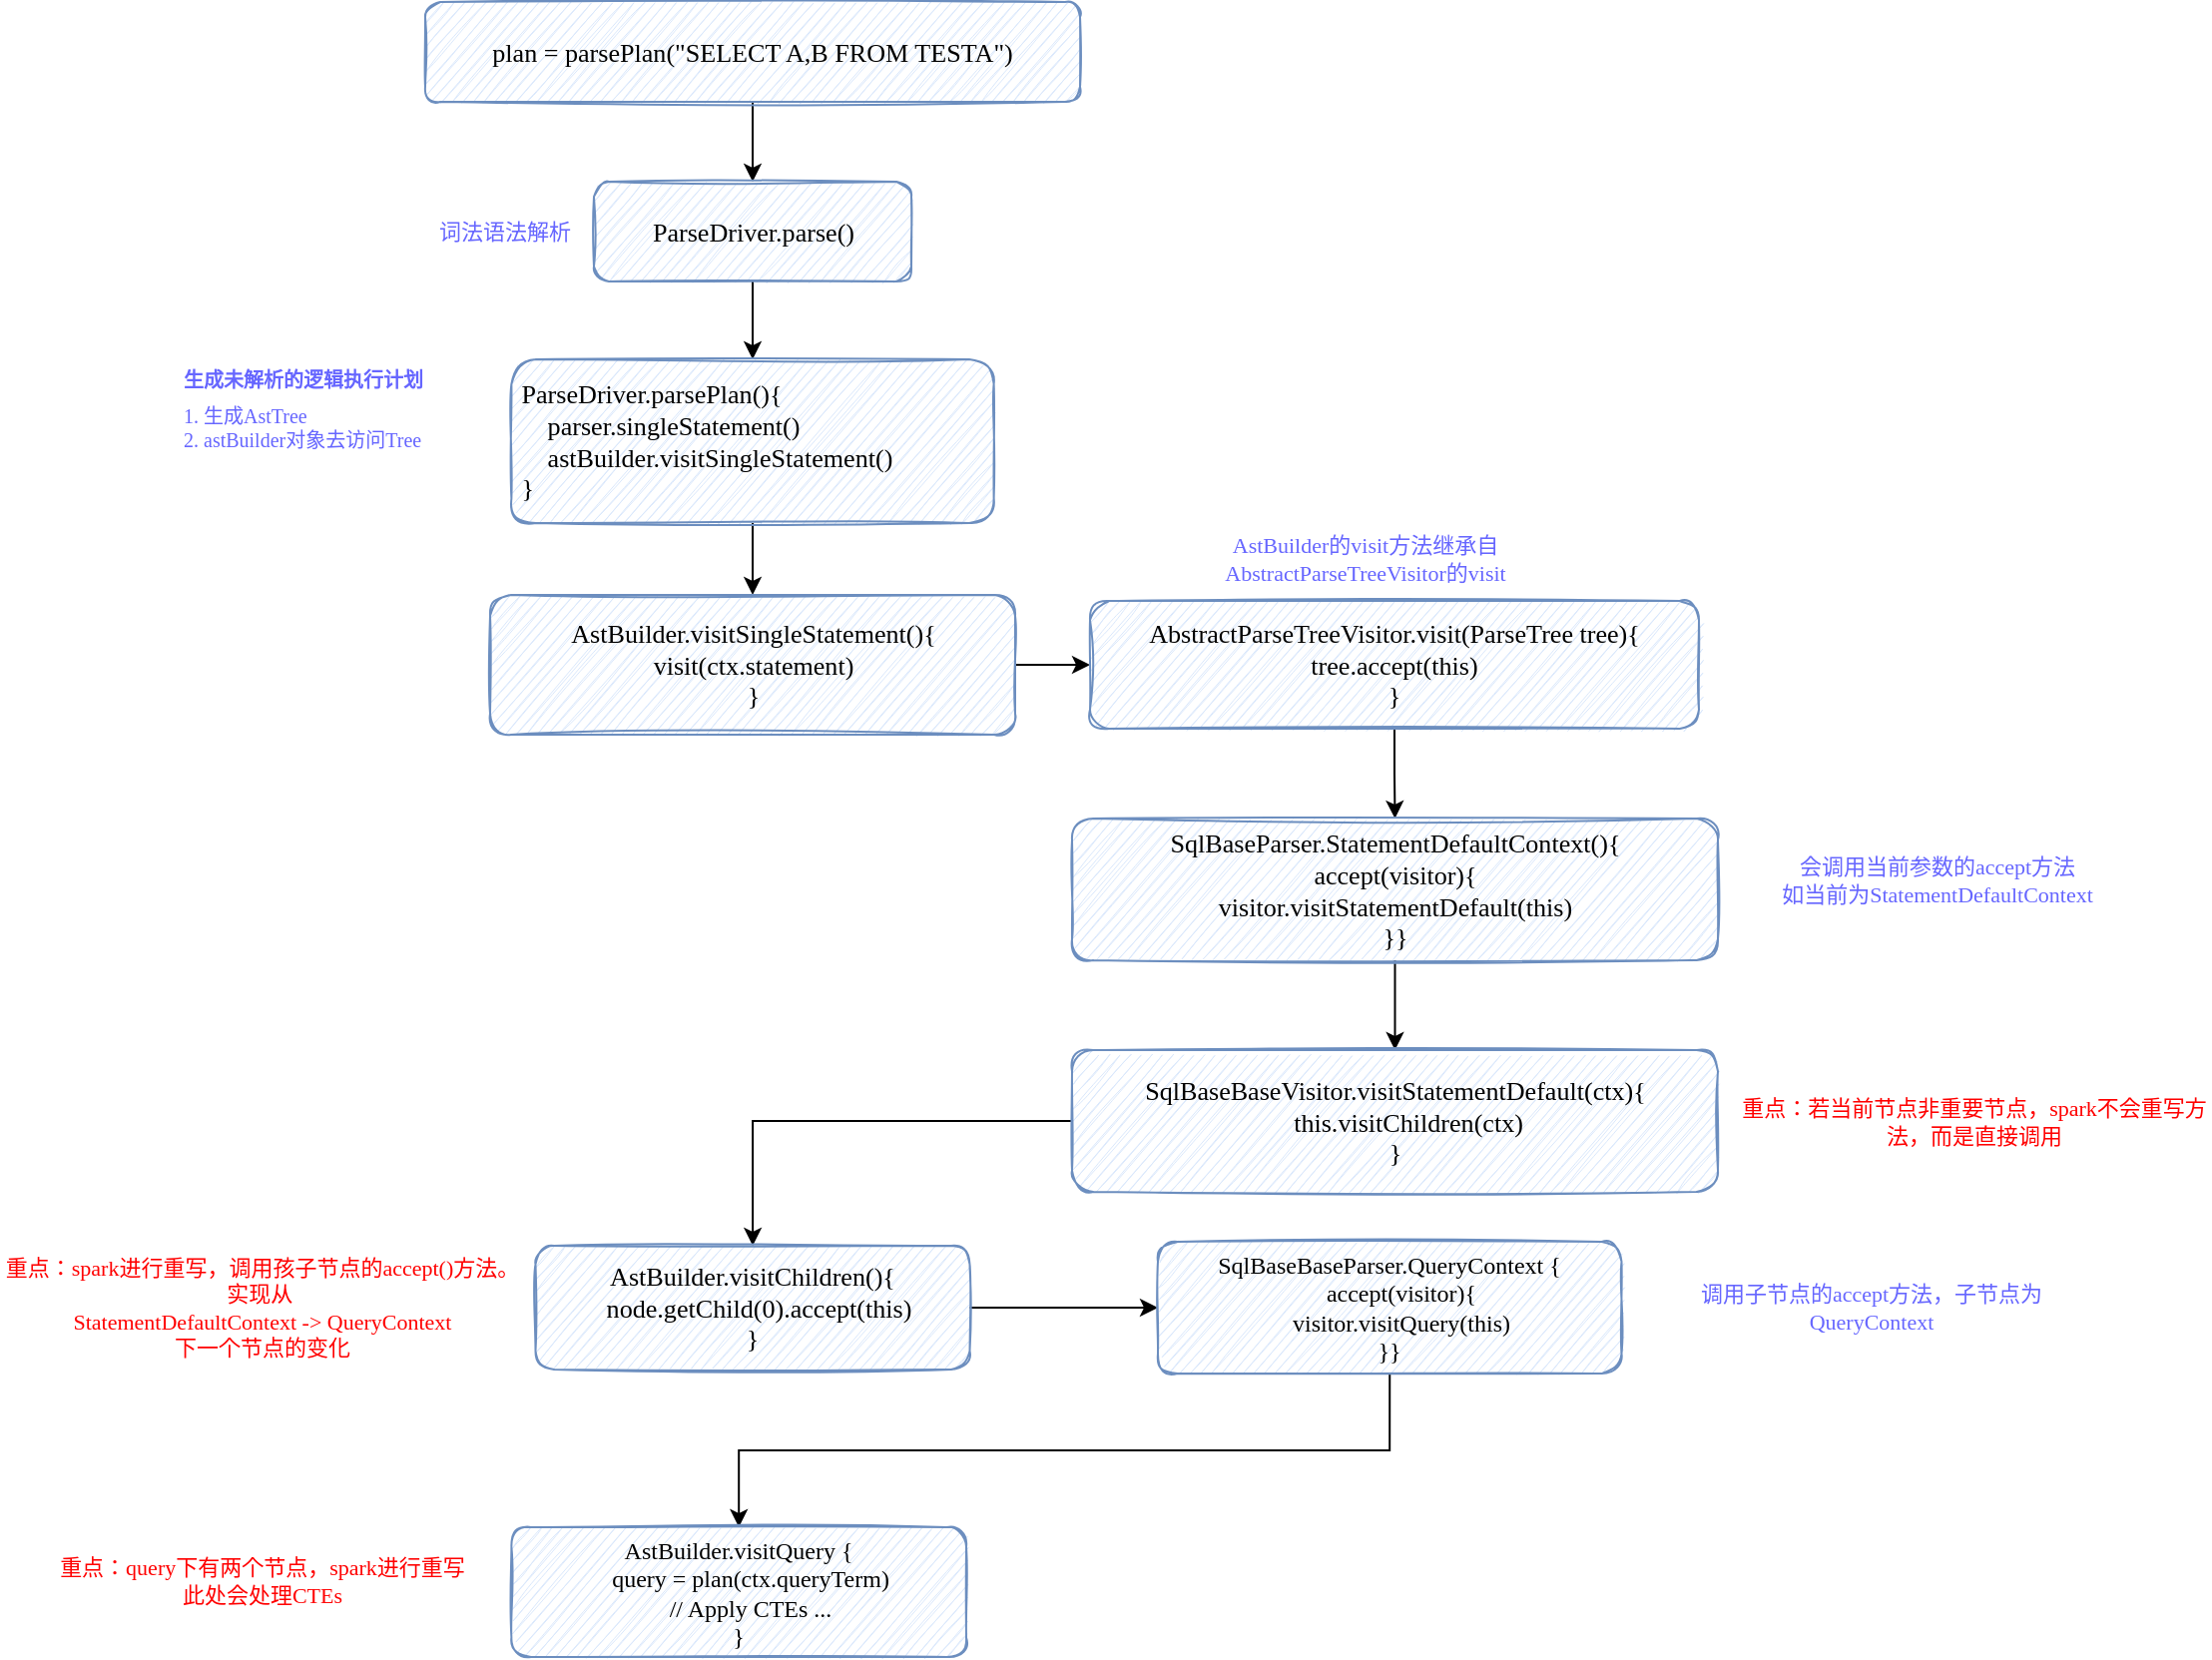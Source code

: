 <mxfile version="17.4.0" type="github">
  <diagram id="_TAUJCwC3Z414NcdCWBq" name="Page-1">
    <mxGraphModel dx="2616" dy="1154" grid="0" gridSize="10" guides="1" tooltips="1" connect="1" arrows="1" fold="1" page="1" pageScale="1" pageWidth="827" pageHeight="1169" math="0" shadow="0">
      <root>
        <mxCell id="0" />
        <mxCell id="1" parent="0" />
        <mxCell id="T3wzXR9VALe59u5OGyin-3" value="" style="edgeStyle=orthogonalEdgeStyle;rounded=0;orthogonalLoop=1;jettySize=auto;html=1;fontColor=default;fontFamily=Comic Sans MS;" edge="1" parent="1" source="T3wzXR9VALe59u5OGyin-1" target="T3wzXR9VALe59u5OGyin-2">
          <mxGeometry relative="1" as="geometry" />
        </mxCell>
        <mxCell id="T3wzXR9VALe59u5OGyin-1" value="&lt;div&gt;&lt;font&gt;&lt;span style=&quot;font-size: 13.067px&quot;&gt;plan = parsePlan(&quot;SELECT A,B FROM TESTA&quot;)&lt;/span&gt;&lt;span style=&quot;font-size: 9.8pt&quot;&gt;&lt;br&gt;&lt;/span&gt;&lt;/font&gt;&lt;/div&gt;" style="rounded=1;whiteSpace=wrap;html=1;sketch=1;fillColor=#dae8fc;strokeColor=#6c8ebf;shadow=0;glass=0;fontColor=default;labelBackgroundColor=none;fontFamily=Comic Sans MS;" vertex="1" parent="1">
          <mxGeometry x="68" y="171" width="328" height="50" as="geometry" />
        </mxCell>
        <mxCell id="T3wzXR9VALe59u5OGyin-6" value="" style="edgeStyle=orthogonalEdgeStyle;rounded=0;orthogonalLoop=1;jettySize=auto;html=1;fontFamily=Comic Sans MS;fontSize=11;fontColor=#A680B8;" edge="1" parent="1" source="T3wzXR9VALe59u5OGyin-2" target="T3wzXR9VALe59u5OGyin-5">
          <mxGeometry relative="1" as="geometry" />
        </mxCell>
        <mxCell id="T3wzXR9VALe59u5OGyin-2" value="&lt;div&gt;&lt;font&gt;&lt;span style=&quot;font-size: 13.067px&quot;&gt;ParseDriver.parse()&lt;/span&gt;&lt;/font&gt;&lt;/div&gt;" style="rounded=1;whiteSpace=wrap;html=1;sketch=1;fillColor=#dae8fc;strokeColor=#6c8ebf;shadow=0;glass=0;fontColor=default;labelBackgroundColor=none;fontFamily=Comic Sans MS;" vertex="1" parent="1">
          <mxGeometry x="152.5" y="261" width="159" height="50" as="geometry" />
        </mxCell>
        <mxCell id="T3wzXR9VALe59u5OGyin-4" value="词法语法解析" style="text;html=1;strokeColor=none;fillColor=none;align=center;verticalAlign=middle;whiteSpace=wrap;rounded=0;shadow=0;glass=0;labelBackgroundColor=none;sketch=1;fontSize=11;fontColor=#6666FF;fontFamily=Comic Sans MS;" vertex="1" parent="1">
          <mxGeometry x="71" y="271" width="74" height="30" as="geometry" />
        </mxCell>
        <mxCell id="T3wzXR9VALe59u5OGyin-30" value="" style="edgeStyle=orthogonalEdgeStyle;rounded=0;orthogonalLoop=1;jettySize=auto;html=1;fontFamily=Comic Sans MS;fontSize=11;fontColor=#6666FF;" edge="1" parent="1" source="T3wzXR9VALe59u5OGyin-5" target="T3wzXR9VALe59u5OGyin-14">
          <mxGeometry relative="1" as="geometry" />
        </mxCell>
        <mxCell id="T3wzXR9VALe59u5OGyin-5" value="&lt;div&gt;&lt;font&gt;&lt;span style=&quot;font-size: 13.067px&quot;&gt;&amp;nbsp;ParseDriver.parsePlan(){&lt;/span&gt;&lt;/font&gt;&lt;/div&gt;&lt;div&gt;&lt;font&gt;&lt;span style=&quot;font-size: 13.067px&quot;&gt;&amp;nbsp; &amp;nbsp; &amp;nbsp;parser.singleStatement()&lt;/span&gt;&lt;span style=&quot;font-size: 13.067px&quot;&gt;&lt;br&gt;&lt;/span&gt;&lt;/font&gt;&lt;/div&gt;&lt;div&gt;&lt;font&gt;&lt;span style=&quot;font-size: 13.067px&quot;&gt;&amp;nbsp; &amp;nbsp; &amp;nbsp;astBuilder.visitSingleStatement()&lt;/span&gt;&lt;span style=&quot;font-size: 13.067px&quot;&gt;&lt;br&gt;&lt;/span&gt;&lt;/font&gt;&lt;/div&gt;&lt;div&gt;&lt;font&gt;&lt;span style=&quot;font-size: 13.067px&quot;&gt;&amp;nbsp;}&lt;/span&gt;&lt;/font&gt;&lt;/div&gt;" style="rounded=1;whiteSpace=wrap;html=1;sketch=1;fillColor=#dae8fc;strokeColor=#6c8ebf;shadow=0;glass=0;fontColor=default;labelBackgroundColor=none;fontFamily=Comic Sans MS;align=left;" vertex="1" parent="1">
          <mxGeometry x="111.19" y="350" width="241.62" height="82" as="geometry" />
        </mxCell>
        <mxCell id="T3wzXR9VALe59u5OGyin-32" value="" style="edgeStyle=orthogonalEdgeStyle;rounded=0;orthogonalLoop=1;jettySize=auto;html=1;fontFamily=Comic Sans MS;fontSize=10;fontColor=#6666FF;" edge="1" parent="1" source="T3wzXR9VALe59u5OGyin-14" target="T3wzXR9VALe59u5OGyin-18">
          <mxGeometry relative="1" as="geometry" />
        </mxCell>
        <mxCell id="T3wzXR9VALe59u5OGyin-14" value="&lt;div&gt;&lt;div&gt;&lt;span style=&quot;font-size: 13.067px&quot;&gt;AstBuilder.visitSingleStatement(){&lt;/span&gt;&lt;/div&gt;&lt;div&gt;&lt;span style=&quot;font-size: 13.067px&quot;&gt;visit(ctx.statement)&lt;/span&gt;&lt;/div&gt;&lt;div&gt;&lt;span style=&quot;font-size: 13.067px&quot;&gt;}&lt;/span&gt;&lt;/div&gt;&lt;/div&gt;" style="rounded=1;whiteSpace=wrap;html=1;sketch=1;fillColor=#dae8fc;strokeColor=#6c8ebf;shadow=0;glass=0;fontColor=default;labelBackgroundColor=none;fontFamily=Comic Sans MS;align=center;" vertex="1" parent="1">
          <mxGeometry x="100.5" y="468" width="263" height="70" as="geometry" />
        </mxCell>
        <mxCell id="T3wzXR9VALe59u5OGyin-36" value="" style="edgeStyle=orthogonalEdgeStyle;rounded=0;orthogonalLoop=1;jettySize=auto;html=1;fontFamily=Comic Sans MS;fontSize=10;fontColor=#6666FF;" edge="1" parent="1" source="T3wzXR9VALe59u5OGyin-18" target="T3wzXR9VALe59u5OGyin-35">
          <mxGeometry relative="1" as="geometry" />
        </mxCell>
        <mxCell id="T3wzXR9VALe59u5OGyin-18" value="&lt;div&gt;&lt;span style=&quot;font-size: 13.067px&quot;&gt;AbstractParseTreeVisitor.visit(ParseTree tree){&lt;/span&gt;&lt;/div&gt;&lt;div&gt;&lt;span style=&quot;font-size: 13.067px&quot;&gt;tree.accept(this)&lt;/span&gt;&lt;/div&gt;&lt;div&gt;&lt;span style=&quot;font-size: 13.067px&quot;&gt;}&lt;/span&gt;&lt;/div&gt;" style="rounded=1;whiteSpace=wrap;html=1;sketch=1;fillColor=#dae8fc;strokeColor=#6c8ebf;shadow=0;glass=0;fontColor=default;labelBackgroundColor=none;fontFamily=Comic Sans MS;" vertex="1" parent="1">
          <mxGeometry x="401" y="471" width="305" height="64" as="geometry" />
        </mxCell>
        <mxCell id="T3wzXR9VALe59u5OGyin-31" value="&lt;h1 style=&quot;font-size: 10px&quot;&gt;生成未解析的逻辑执行计划&lt;/h1&gt;&lt;div style=&quot;font-size: 10px&quot;&gt;1. 生成AstTree&lt;/div&gt;&lt;div style=&quot;font-size: 10px&quot;&gt;2. astBuilder对象去访问Tree&lt;/div&gt;" style="text;html=1;strokeColor=none;fillColor=none;spacing=5;spacingTop=-20;whiteSpace=wrap;overflow=hidden;rounded=0;shadow=0;glass=0;labelBackgroundColor=none;sketch=1;fontFamily=Comic Sans MS;fontSize=10;fontColor=#6666FF;" vertex="1" parent="1">
          <mxGeometry x="-58" y="358" width="187" height="66" as="geometry" />
        </mxCell>
        <mxCell id="T3wzXR9VALe59u5OGyin-34" value="AstBuilder的visit方法继承自AbstractParseTreeVisitor的visit" style="text;html=1;strokeColor=none;fillColor=none;align=center;verticalAlign=middle;whiteSpace=wrap;rounded=0;shadow=0;glass=0;labelBackgroundColor=none;sketch=1;fontSize=11;fontColor=#6666FF;fontFamily=Comic Sans MS;" vertex="1" parent="1">
          <mxGeometry x="443" y="421" width="192" height="57" as="geometry" />
        </mxCell>
        <mxCell id="T3wzXR9VALe59u5OGyin-39" value="" style="edgeStyle=orthogonalEdgeStyle;rounded=0;orthogonalLoop=1;jettySize=auto;html=1;fontFamily=Comic Sans MS;fontSize=10;fontColor=#6666FF;" edge="1" parent="1" source="T3wzXR9VALe59u5OGyin-35" target="T3wzXR9VALe59u5OGyin-38">
          <mxGeometry relative="1" as="geometry" />
        </mxCell>
        <mxCell id="T3wzXR9VALe59u5OGyin-35" value="&lt;div&gt;&lt;span style=&quot;font-size: 13.067px&quot;&gt;SqlBaseParser.StatementDefaultContext(){&lt;/span&gt;&lt;/div&gt;&lt;div&gt;&lt;span style=&quot;font-size: 13.067px&quot;&gt;accept(visitor){&lt;/span&gt;&lt;/div&gt;&lt;span style=&quot;font-size: 13.067px&quot;&gt;visitor.visitStatementDefault(this)&lt;/span&gt;&lt;div&gt;&lt;span style=&quot;font-size: 13.067px&quot;&gt;}}&lt;/span&gt;&lt;br&gt;&lt;/div&gt;" style="rounded=1;whiteSpace=wrap;html=1;sketch=1;fillColor=#dae8fc;strokeColor=#6c8ebf;shadow=0;glass=0;fontColor=default;labelBackgroundColor=none;fontFamily=Comic Sans MS;" vertex="1" parent="1">
          <mxGeometry x="392" y="580" width="323.5" height="71" as="geometry" />
        </mxCell>
        <mxCell id="T3wzXR9VALe59u5OGyin-37" value="会调用当前参数的accept方法&lt;br&gt;如当前为StatementDefaultContext" style="text;html=1;strokeColor=none;fillColor=none;align=center;verticalAlign=middle;whiteSpace=wrap;rounded=0;shadow=0;glass=0;labelBackgroundColor=none;sketch=1;fontSize=11;fontColor=#6666FF;fontFamily=Comic Sans MS;" vertex="1" parent="1">
          <mxGeometry x="719" y="584" width="213" height="53" as="geometry" />
        </mxCell>
        <mxCell id="T3wzXR9VALe59u5OGyin-42" value="" style="edgeStyle=orthogonalEdgeStyle;rounded=0;orthogonalLoop=1;jettySize=auto;html=1;fontFamily=Comic Sans MS;fontSize=10;fontColor=#6666FF;" edge="1" parent="1" source="T3wzXR9VALe59u5OGyin-38" target="T3wzXR9VALe59u5OGyin-41">
          <mxGeometry relative="1" as="geometry" />
        </mxCell>
        <mxCell id="T3wzXR9VALe59u5OGyin-38" value="&lt;div&gt;&lt;div&gt;&lt;span style=&quot;font-size: 13.067px&quot;&gt;SqlBaseBaseVisitor.visitStatementDefault(ctx){&lt;/span&gt;&lt;/div&gt;&lt;div&gt;&lt;span style=&quot;font-size: 13.067px&quot;&gt;&amp;nbsp; &amp;nbsp; this.visitChildren(ctx)&lt;/span&gt;&lt;/div&gt;&lt;div&gt;&lt;span style=&quot;font-size: 13.067px&quot;&gt;}&lt;/span&gt;&lt;/div&gt;&lt;/div&gt;" style="rounded=1;whiteSpace=wrap;html=1;sketch=1;fillColor=#dae8fc;strokeColor=#6c8ebf;shadow=0;glass=0;fontColor=default;labelBackgroundColor=none;fontFamily=Comic Sans MS;" vertex="1" parent="1">
          <mxGeometry x="392" y="696" width="323.5" height="71" as="geometry" />
        </mxCell>
        <mxCell id="T3wzXR9VALe59u5OGyin-40" value="重点：若当前节点非重要节点，spark不会重写方法，而是直接调用&lt;br&gt;&lt;div class=&quot;okr-block-clipboard&quot;&gt;&lt;/div&gt;" style="text;html=1;strokeColor=none;fillColor=none;align=center;verticalAlign=middle;whiteSpace=wrap;rounded=0;shadow=0;glass=0;labelBackgroundColor=none;sketch=1;fontSize=11;fontColor=#FF0000;fontFamily=Comic Sans MS;" vertex="1" parent="1">
          <mxGeometry x="726" y="699.5" width="236" height="64" as="geometry" />
        </mxCell>
        <mxCell id="T3wzXR9VALe59u5OGyin-46" value="" style="edgeStyle=orthogonalEdgeStyle;rounded=0;orthogonalLoop=1;jettySize=auto;html=1;fontFamily=Comic Sans MS;fontSize=10;fontColor=#6666FF;" edge="1" parent="1" source="T3wzXR9VALe59u5OGyin-41" target="T3wzXR9VALe59u5OGyin-45">
          <mxGeometry relative="1" as="geometry" />
        </mxCell>
        <mxCell id="T3wzXR9VALe59u5OGyin-41" value="&lt;div&gt;&lt;span style=&quot;font-size: 13.067px&quot;&gt;AstBuilder.visitChildren(){&lt;/span&gt;&lt;/div&gt;&lt;div&gt;&lt;span style=&quot;font-size: 13.067px&quot;&gt;&amp;nbsp; node.getChild(0).accept(this)&lt;/span&gt;&lt;/div&gt;&lt;div&gt;&lt;span style=&quot;font-size: 13.067px&quot;&gt;}&lt;/span&gt;&lt;/div&gt;" style="rounded=1;whiteSpace=wrap;html=1;sketch=1;fillColor=#dae8fc;strokeColor=#6c8ebf;shadow=0;glass=0;fontColor=default;labelBackgroundColor=none;fontFamily=Comic Sans MS;" vertex="1" parent="1">
          <mxGeometry x="123.25" y="794" width="217.5" height="62" as="geometry" />
        </mxCell>
        <mxCell id="T3wzXR9VALe59u5OGyin-44" value="重点：spark进行重写，调用孩子节点的accept()方法。实现从&amp;nbsp;&lt;br&gt;&lt;span&gt;StatementDefaultContext -&amp;gt; QueryContext&lt;br&gt;下一个节点的变化&lt;/span&gt;&lt;div class=&quot;okr-block-clipboard&quot;&gt;&lt;/div&gt;" style="text;html=1;strokeColor=none;fillColor=none;align=center;verticalAlign=middle;whiteSpace=wrap;rounded=0;shadow=0;glass=0;labelBackgroundColor=none;sketch=1;fontSize=11;fontColor=#FF0000;fontFamily=Comic Sans MS;" vertex="1" parent="1">
          <mxGeometry x="-145" y="789.5" width="262.75" height="71" as="geometry" />
        </mxCell>
        <mxCell id="T3wzXR9VALe59u5OGyin-48" value="" style="edgeStyle=orthogonalEdgeStyle;rounded=0;orthogonalLoop=1;jettySize=auto;html=1;fontFamily=Comic Sans MS;fontSize=10;fontColor=#6666FF;exitX=0.5;exitY=1;exitDx=0;exitDy=0;" edge="1" parent="1" source="T3wzXR9VALe59u5OGyin-45" target="T3wzXR9VALe59u5OGyin-47">
          <mxGeometry relative="1" as="geometry" />
        </mxCell>
        <mxCell id="T3wzXR9VALe59u5OGyin-45" value="&lt;div&gt;SqlBaseBaseParser.QueryContext {&lt;/div&gt;&lt;div&gt;&amp;nbsp; &amp;nbsp; accept(visitor){&lt;/div&gt;&lt;div&gt;&amp;nbsp; &amp;nbsp; visitor.visitQuery(this)&lt;/div&gt;&lt;div&gt;}}&lt;/div&gt;" style="rounded=1;whiteSpace=wrap;html=1;sketch=1;fillColor=#dae8fc;strokeColor=#6c8ebf;shadow=0;glass=0;fontColor=default;labelBackgroundColor=none;fontFamily=Comic Sans MS;" vertex="1" parent="1">
          <mxGeometry x="435" y="792" width="232.25" height="66" as="geometry" />
        </mxCell>
        <mxCell id="T3wzXR9VALe59u5OGyin-47" value="&lt;div&gt;AstBuilder.visitQuery {&lt;/div&gt;&lt;div&gt;&amp;nbsp; &amp;nbsp; query = plan(ctx.queryTerm)&lt;/div&gt;&lt;div&gt;&amp;nbsp; &amp;nbsp; // Apply CTEs ...&lt;/div&gt;&lt;div&gt;}&lt;/div&gt;" style="rounded=1;whiteSpace=wrap;html=1;sketch=1;fillColor=#dae8fc;strokeColor=#6c8ebf;shadow=0;glass=0;fontColor=default;labelBackgroundColor=none;fontFamily=Comic Sans MS;" vertex="1" parent="1">
          <mxGeometry x="111.19" y="935" width="227.81" height="65" as="geometry" />
        </mxCell>
        <mxCell id="T3wzXR9VALe59u5OGyin-49" value="重点：query下有两个节点，spark进行重写&lt;br&gt;此处会处理CTEs&lt;div class=&quot;okr-block-clipboard&quot;&gt;&lt;/div&gt;" style="text;html=1;strokeColor=none;fillColor=none;align=center;verticalAlign=middle;whiteSpace=wrap;rounded=0;shadow=0;glass=0;labelBackgroundColor=none;sketch=1;fontSize=11;fontColor=#FF0000;fontFamily=Comic Sans MS;" vertex="1" parent="1">
          <mxGeometry x="-145" y="926" width="262.75" height="71" as="geometry" />
        </mxCell>
        <mxCell id="T3wzXR9VALe59u5OGyin-50" value="调用子节点的accept方法，子节点为QueryContext" style="text;html=1;strokeColor=none;fillColor=none;align=center;verticalAlign=middle;whiteSpace=wrap;rounded=0;shadow=0;glass=0;labelBackgroundColor=none;sketch=1;fontSize=11;fontColor=#6666FF;fontFamily=Comic Sans MS;" vertex="1" parent="1">
          <mxGeometry x="686" y="798.5" width="213" height="53" as="geometry" />
        </mxCell>
      </root>
    </mxGraphModel>
  </diagram>
</mxfile>
